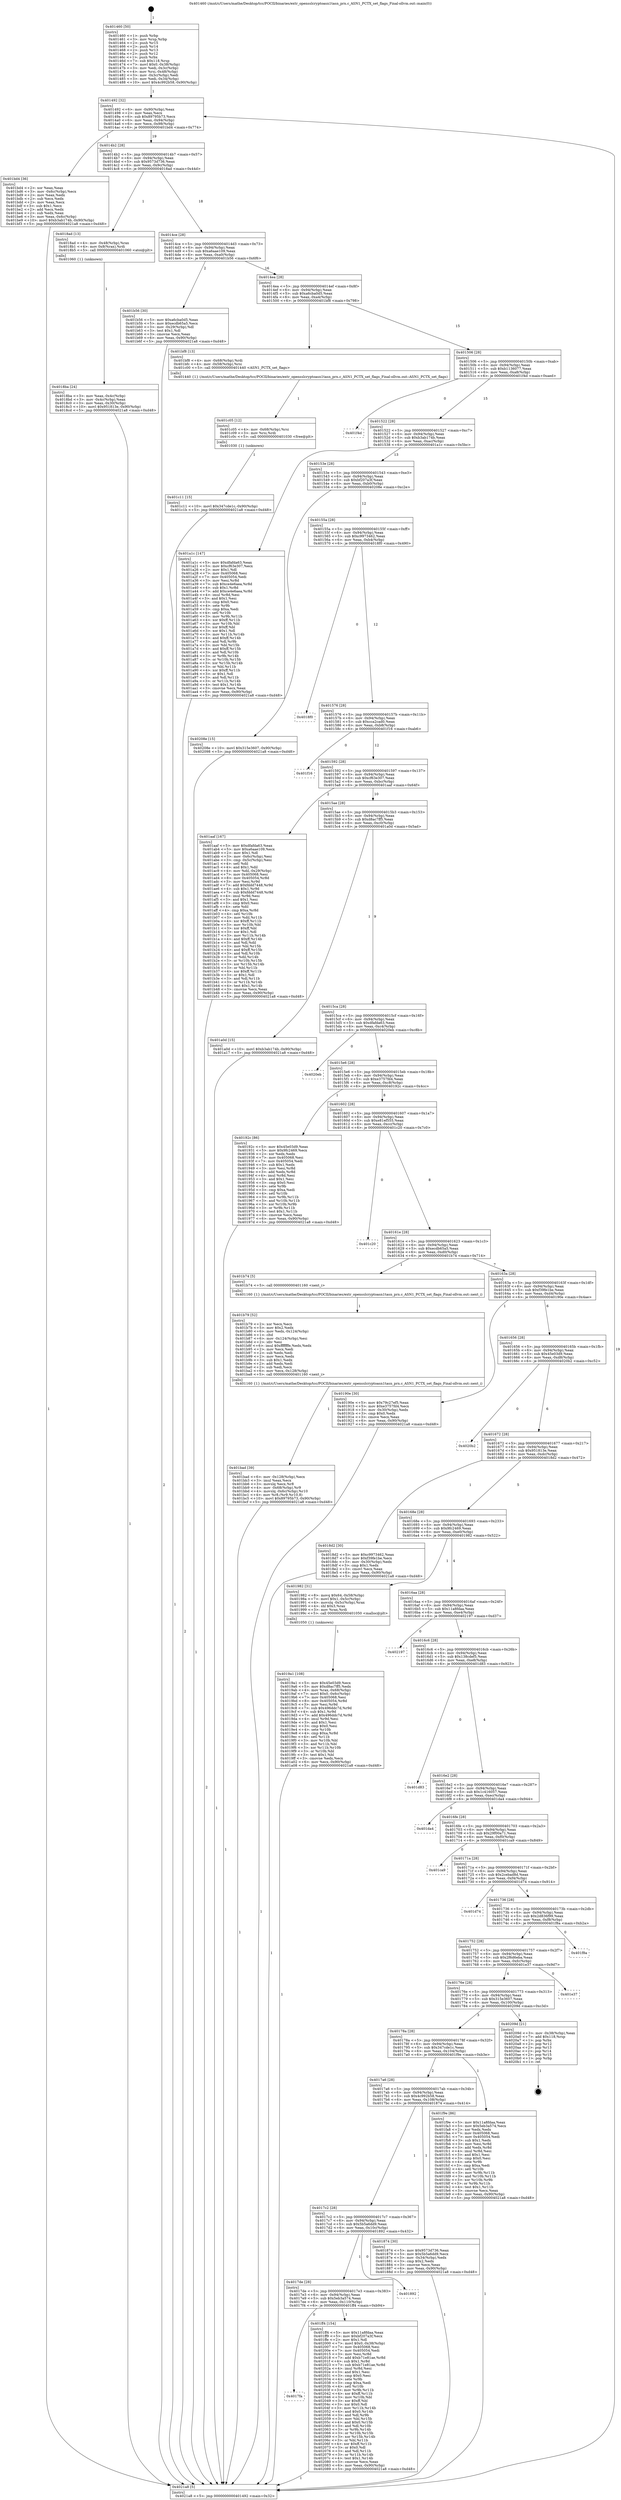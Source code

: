 digraph "0x401460" {
  label = "0x401460 (/mnt/c/Users/mathe/Desktop/tcc/POCII/binaries/extr_opensslcryptoasn1tasn_prn.c_ASN1_PCTX_set_flags_Final-ollvm.out::main(0))"
  labelloc = "t"
  node[shape=record]

  Entry [label="",width=0.3,height=0.3,shape=circle,fillcolor=black,style=filled]
  "0x401492" [label="{
     0x401492 [32]\l
     | [instrs]\l
     &nbsp;&nbsp;0x401492 \<+6\>: mov -0x90(%rbp),%eax\l
     &nbsp;&nbsp;0x401498 \<+2\>: mov %eax,%ecx\l
     &nbsp;&nbsp;0x40149a \<+6\>: sub $0x89795b73,%ecx\l
     &nbsp;&nbsp;0x4014a0 \<+6\>: mov %eax,-0x94(%rbp)\l
     &nbsp;&nbsp;0x4014a6 \<+6\>: mov %ecx,-0x98(%rbp)\l
     &nbsp;&nbsp;0x4014ac \<+6\>: je 0000000000401bd4 \<main+0x774\>\l
  }"]
  "0x401bd4" [label="{
     0x401bd4 [36]\l
     | [instrs]\l
     &nbsp;&nbsp;0x401bd4 \<+2\>: xor %eax,%eax\l
     &nbsp;&nbsp;0x401bd6 \<+3\>: mov -0x6c(%rbp),%ecx\l
     &nbsp;&nbsp;0x401bd9 \<+2\>: mov %eax,%edx\l
     &nbsp;&nbsp;0x401bdb \<+2\>: sub %ecx,%edx\l
     &nbsp;&nbsp;0x401bdd \<+2\>: mov %eax,%ecx\l
     &nbsp;&nbsp;0x401bdf \<+3\>: sub $0x1,%ecx\l
     &nbsp;&nbsp;0x401be2 \<+2\>: add %ecx,%edx\l
     &nbsp;&nbsp;0x401be4 \<+2\>: sub %edx,%eax\l
     &nbsp;&nbsp;0x401be6 \<+3\>: mov %eax,-0x6c(%rbp)\l
     &nbsp;&nbsp;0x401be9 \<+10\>: movl $0xb3ab174b,-0x90(%rbp)\l
     &nbsp;&nbsp;0x401bf3 \<+5\>: jmp 00000000004021a8 \<main+0xd48\>\l
  }"]
  "0x4014b2" [label="{
     0x4014b2 [28]\l
     | [instrs]\l
     &nbsp;&nbsp;0x4014b2 \<+5\>: jmp 00000000004014b7 \<main+0x57\>\l
     &nbsp;&nbsp;0x4014b7 \<+6\>: mov -0x94(%rbp),%eax\l
     &nbsp;&nbsp;0x4014bd \<+5\>: sub $0x9573d736,%eax\l
     &nbsp;&nbsp;0x4014c2 \<+6\>: mov %eax,-0x9c(%rbp)\l
     &nbsp;&nbsp;0x4014c8 \<+6\>: je 00000000004018ad \<main+0x44d\>\l
  }"]
  Exit [label="",width=0.3,height=0.3,shape=circle,fillcolor=black,style=filled,peripheries=2]
  "0x4018ad" [label="{
     0x4018ad [13]\l
     | [instrs]\l
     &nbsp;&nbsp;0x4018ad \<+4\>: mov -0x48(%rbp),%rax\l
     &nbsp;&nbsp;0x4018b1 \<+4\>: mov 0x8(%rax),%rdi\l
     &nbsp;&nbsp;0x4018b5 \<+5\>: call 0000000000401060 \<atoi@plt\>\l
     | [calls]\l
     &nbsp;&nbsp;0x401060 \{1\} (unknown)\l
  }"]
  "0x4014ce" [label="{
     0x4014ce [28]\l
     | [instrs]\l
     &nbsp;&nbsp;0x4014ce \<+5\>: jmp 00000000004014d3 \<main+0x73\>\l
     &nbsp;&nbsp;0x4014d3 \<+6\>: mov -0x94(%rbp),%eax\l
     &nbsp;&nbsp;0x4014d9 \<+5\>: sub $0xa6aae109,%eax\l
     &nbsp;&nbsp;0x4014de \<+6\>: mov %eax,-0xa0(%rbp)\l
     &nbsp;&nbsp;0x4014e4 \<+6\>: je 0000000000401b56 \<main+0x6f6\>\l
  }"]
  "0x4017fa" [label="{
     0x4017fa\l
  }", style=dashed]
  "0x401b56" [label="{
     0x401b56 [30]\l
     | [instrs]\l
     &nbsp;&nbsp;0x401b56 \<+5\>: mov $0xa6cba0d5,%eax\l
     &nbsp;&nbsp;0x401b5b \<+5\>: mov $0xecdb65a5,%ecx\l
     &nbsp;&nbsp;0x401b60 \<+3\>: mov -0x29(%rbp),%dl\l
     &nbsp;&nbsp;0x401b63 \<+3\>: test $0x1,%dl\l
     &nbsp;&nbsp;0x401b66 \<+3\>: cmovne %ecx,%eax\l
     &nbsp;&nbsp;0x401b69 \<+6\>: mov %eax,-0x90(%rbp)\l
     &nbsp;&nbsp;0x401b6f \<+5\>: jmp 00000000004021a8 \<main+0xd48\>\l
  }"]
  "0x4014ea" [label="{
     0x4014ea [28]\l
     | [instrs]\l
     &nbsp;&nbsp;0x4014ea \<+5\>: jmp 00000000004014ef \<main+0x8f\>\l
     &nbsp;&nbsp;0x4014ef \<+6\>: mov -0x94(%rbp),%eax\l
     &nbsp;&nbsp;0x4014f5 \<+5\>: sub $0xa6cba0d5,%eax\l
     &nbsp;&nbsp;0x4014fa \<+6\>: mov %eax,-0xa4(%rbp)\l
     &nbsp;&nbsp;0x401500 \<+6\>: je 0000000000401bf8 \<main+0x798\>\l
  }"]
  "0x401ff4" [label="{
     0x401ff4 [154]\l
     | [instrs]\l
     &nbsp;&nbsp;0x401ff4 \<+5\>: mov $0x11a8fdaa,%eax\l
     &nbsp;&nbsp;0x401ff9 \<+5\>: mov $0xbf207a3f,%ecx\l
     &nbsp;&nbsp;0x401ffe \<+2\>: mov $0x1,%dl\l
     &nbsp;&nbsp;0x402000 \<+7\>: movl $0x0,-0x38(%rbp)\l
     &nbsp;&nbsp;0x402007 \<+7\>: mov 0x405068,%esi\l
     &nbsp;&nbsp;0x40200e \<+7\>: mov 0x405054,%edi\l
     &nbsp;&nbsp;0x402015 \<+3\>: mov %esi,%r8d\l
     &nbsp;&nbsp;0x402018 \<+7\>: add $0xb71e81ae,%r8d\l
     &nbsp;&nbsp;0x40201f \<+4\>: sub $0x1,%r8d\l
     &nbsp;&nbsp;0x402023 \<+7\>: sub $0xb71e81ae,%r8d\l
     &nbsp;&nbsp;0x40202a \<+4\>: imul %r8d,%esi\l
     &nbsp;&nbsp;0x40202e \<+3\>: and $0x1,%esi\l
     &nbsp;&nbsp;0x402031 \<+3\>: cmp $0x0,%esi\l
     &nbsp;&nbsp;0x402034 \<+4\>: sete %r9b\l
     &nbsp;&nbsp;0x402038 \<+3\>: cmp $0xa,%edi\l
     &nbsp;&nbsp;0x40203b \<+4\>: setl %r10b\l
     &nbsp;&nbsp;0x40203f \<+3\>: mov %r9b,%r11b\l
     &nbsp;&nbsp;0x402042 \<+4\>: xor $0xff,%r11b\l
     &nbsp;&nbsp;0x402046 \<+3\>: mov %r10b,%bl\l
     &nbsp;&nbsp;0x402049 \<+3\>: xor $0xff,%bl\l
     &nbsp;&nbsp;0x40204c \<+3\>: xor $0x0,%dl\l
     &nbsp;&nbsp;0x40204f \<+3\>: mov %r11b,%r14b\l
     &nbsp;&nbsp;0x402052 \<+4\>: and $0x0,%r14b\l
     &nbsp;&nbsp;0x402056 \<+3\>: and %dl,%r9b\l
     &nbsp;&nbsp;0x402059 \<+3\>: mov %bl,%r15b\l
     &nbsp;&nbsp;0x40205c \<+4\>: and $0x0,%r15b\l
     &nbsp;&nbsp;0x402060 \<+3\>: and %dl,%r10b\l
     &nbsp;&nbsp;0x402063 \<+3\>: or %r9b,%r14b\l
     &nbsp;&nbsp;0x402066 \<+3\>: or %r10b,%r15b\l
     &nbsp;&nbsp;0x402069 \<+3\>: xor %r15b,%r14b\l
     &nbsp;&nbsp;0x40206c \<+3\>: or %bl,%r11b\l
     &nbsp;&nbsp;0x40206f \<+4\>: xor $0xff,%r11b\l
     &nbsp;&nbsp;0x402073 \<+3\>: or $0x0,%dl\l
     &nbsp;&nbsp;0x402076 \<+3\>: and %dl,%r11b\l
     &nbsp;&nbsp;0x402079 \<+3\>: or %r11b,%r14b\l
     &nbsp;&nbsp;0x40207c \<+4\>: test $0x1,%r14b\l
     &nbsp;&nbsp;0x402080 \<+3\>: cmovne %ecx,%eax\l
     &nbsp;&nbsp;0x402083 \<+6\>: mov %eax,-0x90(%rbp)\l
     &nbsp;&nbsp;0x402089 \<+5\>: jmp 00000000004021a8 \<main+0xd48\>\l
  }"]
  "0x401bf8" [label="{
     0x401bf8 [13]\l
     | [instrs]\l
     &nbsp;&nbsp;0x401bf8 \<+4\>: mov -0x68(%rbp),%rdi\l
     &nbsp;&nbsp;0x401bfc \<+4\>: mov -0x58(%rbp),%rsi\l
     &nbsp;&nbsp;0x401c00 \<+5\>: call 0000000000401440 \<ASN1_PCTX_set_flags\>\l
     | [calls]\l
     &nbsp;&nbsp;0x401440 \{1\} (/mnt/c/Users/mathe/Desktop/tcc/POCII/binaries/extr_opensslcryptoasn1tasn_prn.c_ASN1_PCTX_set_flags_Final-ollvm.out::ASN1_PCTX_set_flags)\l
  }"]
  "0x401506" [label="{
     0x401506 [28]\l
     | [instrs]\l
     &nbsp;&nbsp;0x401506 \<+5\>: jmp 000000000040150b \<main+0xab\>\l
     &nbsp;&nbsp;0x40150b \<+6\>: mov -0x94(%rbp),%eax\l
     &nbsp;&nbsp;0x401511 \<+5\>: sub $0xb1136077,%eax\l
     &nbsp;&nbsp;0x401516 \<+6\>: mov %eax,-0xa8(%rbp)\l
     &nbsp;&nbsp;0x40151c \<+6\>: je 0000000000401f4d \<main+0xaed\>\l
  }"]
  "0x4017de" [label="{
     0x4017de [28]\l
     | [instrs]\l
     &nbsp;&nbsp;0x4017de \<+5\>: jmp 00000000004017e3 \<main+0x383\>\l
     &nbsp;&nbsp;0x4017e3 \<+6\>: mov -0x94(%rbp),%eax\l
     &nbsp;&nbsp;0x4017e9 \<+5\>: sub $0x5eb3a574,%eax\l
     &nbsp;&nbsp;0x4017ee \<+6\>: mov %eax,-0x110(%rbp)\l
     &nbsp;&nbsp;0x4017f4 \<+6\>: je 0000000000401ff4 \<main+0xb94\>\l
  }"]
  "0x401f4d" [label="{
     0x401f4d\l
  }", style=dashed]
  "0x401522" [label="{
     0x401522 [28]\l
     | [instrs]\l
     &nbsp;&nbsp;0x401522 \<+5\>: jmp 0000000000401527 \<main+0xc7\>\l
     &nbsp;&nbsp;0x401527 \<+6\>: mov -0x94(%rbp),%eax\l
     &nbsp;&nbsp;0x40152d \<+5\>: sub $0xb3ab174b,%eax\l
     &nbsp;&nbsp;0x401532 \<+6\>: mov %eax,-0xac(%rbp)\l
     &nbsp;&nbsp;0x401538 \<+6\>: je 0000000000401a1c \<main+0x5bc\>\l
  }"]
  "0x401892" [label="{
     0x401892\l
  }", style=dashed]
  "0x401a1c" [label="{
     0x401a1c [147]\l
     | [instrs]\l
     &nbsp;&nbsp;0x401a1c \<+5\>: mov $0xdfafda63,%eax\l
     &nbsp;&nbsp;0x401a21 \<+5\>: mov $0xcf63e307,%ecx\l
     &nbsp;&nbsp;0x401a26 \<+2\>: mov $0x1,%dl\l
     &nbsp;&nbsp;0x401a28 \<+7\>: mov 0x405068,%esi\l
     &nbsp;&nbsp;0x401a2f \<+7\>: mov 0x405054,%edi\l
     &nbsp;&nbsp;0x401a36 \<+3\>: mov %esi,%r8d\l
     &nbsp;&nbsp;0x401a39 \<+7\>: sub $0xce4e6aea,%r8d\l
     &nbsp;&nbsp;0x401a40 \<+4\>: sub $0x1,%r8d\l
     &nbsp;&nbsp;0x401a44 \<+7\>: add $0xce4e6aea,%r8d\l
     &nbsp;&nbsp;0x401a4b \<+4\>: imul %r8d,%esi\l
     &nbsp;&nbsp;0x401a4f \<+3\>: and $0x1,%esi\l
     &nbsp;&nbsp;0x401a52 \<+3\>: cmp $0x0,%esi\l
     &nbsp;&nbsp;0x401a55 \<+4\>: sete %r9b\l
     &nbsp;&nbsp;0x401a59 \<+3\>: cmp $0xa,%edi\l
     &nbsp;&nbsp;0x401a5c \<+4\>: setl %r10b\l
     &nbsp;&nbsp;0x401a60 \<+3\>: mov %r9b,%r11b\l
     &nbsp;&nbsp;0x401a63 \<+4\>: xor $0xff,%r11b\l
     &nbsp;&nbsp;0x401a67 \<+3\>: mov %r10b,%bl\l
     &nbsp;&nbsp;0x401a6a \<+3\>: xor $0xff,%bl\l
     &nbsp;&nbsp;0x401a6d \<+3\>: xor $0x1,%dl\l
     &nbsp;&nbsp;0x401a70 \<+3\>: mov %r11b,%r14b\l
     &nbsp;&nbsp;0x401a73 \<+4\>: and $0xff,%r14b\l
     &nbsp;&nbsp;0x401a77 \<+3\>: and %dl,%r9b\l
     &nbsp;&nbsp;0x401a7a \<+3\>: mov %bl,%r15b\l
     &nbsp;&nbsp;0x401a7d \<+4\>: and $0xff,%r15b\l
     &nbsp;&nbsp;0x401a81 \<+3\>: and %dl,%r10b\l
     &nbsp;&nbsp;0x401a84 \<+3\>: or %r9b,%r14b\l
     &nbsp;&nbsp;0x401a87 \<+3\>: or %r10b,%r15b\l
     &nbsp;&nbsp;0x401a8a \<+3\>: xor %r15b,%r14b\l
     &nbsp;&nbsp;0x401a8d \<+3\>: or %bl,%r11b\l
     &nbsp;&nbsp;0x401a90 \<+4\>: xor $0xff,%r11b\l
     &nbsp;&nbsp;0x401a94 \<+3\>: or $0x1,%dl\l
     &nbsp;&nbsp;0x401a97 \<+3\>: and %dl,%r11b\l
     &nbsp;&nbsp;0x401a9a \<+3\>: or %r11b,%r14b\l
     &nbsp;&nbsp;0x401a9d \<+4\>: test $0x1,%r14b\l
     &nbsp;&nbsp;0x401aa1 \<+3\>: cmovne %ecx,%eax\l
     &nbsp;&nbsp;0x401aa4 \<+6\>: mov %eax,-0x90(%rbp)\l
     &nbsp;&nbsp;0x401aaa \<+5\>: jmp 00000000004021a8 \<main+0xd48\>\l
  }"]
  "0x40153e" [label="{
     0x40153e [28]\l
     | [instrs]\l
     &nbsp;&nbsp;0x40153e \<+5\>: jmp 0000000000401543 \<main+0xe3\>\l
     &nbsp;&nbsp;0x401543 \<+6\>: mov -0x94(%rbp),%eax\l
     &nbsp;&nbsp;0x401549 \<+5\>: sub $0xbf207a3f,%eax\l
     &nbsp;&nbsp;0x40154e \<+6\>: mov %eax,-0xb0(%rbp)\l
     &nbsp;&nbsp;0x401554 \<+6\>: je 000000000040208e \<main+0xc2e\>\l
  }"]
  "0x401c11" [label="{
     0x401c11 [15]\l
     | [instrs]\l
     &nbsp;&nbsp;0x401c11 \<+10\>: movl $0x347cde1c,-0x90(%rbp)\l
     &nbsp;&nbsp;0x401c1b \<+5\>: jmp 00000000004021a8 \<main+0xd48\>\l
  }"]
  "0x40208e" [label="{
     0x40208e [15]\l
     | [instrs]\l
     &nbsp;&nbsp;0x40208e \<+10\>: movl $0x315e3607,-0x90(%rbp)\l
     &nbsp;&nbsp;0x402098 \<+5\>: jmp 00000000004021a8 \<main+0xd48\>\l
  }"]
  "0x40155a" [label="{
     0x40155a [28]\l
     | [instrs]\l
     &nbsp;&nbsp;0x40155a \<+5\>: jmp 000000000040155f \<main+0xff\>\l
     &nbsp;&nbsp;0x40155f \<+6\>: mov -0x94(%rbp),%eax\l
     &nbsp;&nbsp;0x401565 \<+5\>: sub $0xc9973462,%eax\l
     &nbsp;&nbsp;0x40156a \<+6\>: mov %eax,-0xb4(%rbp)\l
     &nbsp;&nbsp;0x401570 \<+6\>: je 00000000004018f0 \<main+0x490\>\l
  }"]
  "0x401c05" [label="{
     0x401c05 [12]\l
     | [instrs]\l
     &nbsp;&nbsp;0x401c05 \<+4\>: mov -0x68(%rbp),%rsi\l
     &nbsp;&nbsp;0x401c09 \<+3\>: mov %rsi,%rdi\l
     &nbsp;&nbsp;0x401c0c \<+5\>: call 0000000000401030 \<free@plt\>\l
     | [calls]\l
     &nbsp;&nbsp;0x401030 \{1\} (unknown)\l
  }"]
  "0x4018f0" [label="{
     0x4018f0\l
  }", style=dashed]
  "0x401576" [label="{
     0x401576 [28]\l
     | [instrs]\l
     &nbsp;&nbsp;0x401576 \<+5\>: jmp 000000000040157b \<main+0x11b\>\l
     &nbsp;&nbsp;0x40157b \<+6\>: mov -0x94(%rbp),%eax\l
     &nbsp;&nbsp;0x401581 \<+5\>: sub $0xcca2cad0,%eax\l
     &nbsp;&nbsp;0x401586 \<+6\>: mov %eax,-0xb8(%rbp)\l
     &nbsp;&nbsp;0x40158c \<+6\>: je 0000000000401f16 \<main+0xab6\>\l
  }"]
  "0x401bad" [label="{
     0x401bad [39]\l
     | [instrs]\l
     &nbsp;&nbsp;0x401bad \<+6\>: mov -0x128(%rbp),%ecx\l
     &nbsp;&nbsp;0x401bb3 \<+3\>: imul %eax,%ecx\l
     &nbsp;&nbsp;0x401bb6 \<+3\>: movslq %ecx,%r8\l
     &nbsp;&nbsp;0x401bb9 \<+4\>: mov -0x68(%rbp),%r9\l
     &nbsp;&nbsp;0x401bbd \<+4\>: movslq -0x6c(%rbp),%r10\l
     &nbsp;&nbsp;0x401bc1 \<+4\>: mov %r8,(%r9,%r10,8)\l
     &nbsp;&nbsp;0x401bc5 \<+10\>: movl $0x89795b73,-0x90(%rbp)\l
     &nbsp;&nbsp;0x401bcf \<+5\>: jmp 00000000004021a8 \<main+0xd48\>\l
  }"]
  "0x401f16" [label="{
     0x401f16\l
  }", style=dashed]
  "0x401592" [label="{
     0x401592 [28]\l
     | [instrs]\l
     &nbsp;&nbsp;0x401592 \<+5\>: jmp 0000000000401597 \<main+0x137\>\l
     &nbsp;&nbsp;0x401597 \<+6\>: mov -0x94(%rbp),%eax\l
     &nbsp;&nbsp;0x40159d \<+5\>: sub $0xcf63e307,%eax\l
     &nbsp;&nbsp;0x4015a2 \<+6\>: mov %eax,-0xbc(%rbp)\l
     &nbsp;&nbsp;0x4015a8 \<+6\>: je 0000000000401aaf \<main+0x64f\>\l
  }"]
  "0x401b79" [label="{
     0x401b79 [52]\l
     | [instrs]\l
     &nbsp;&nbsp;0x401b79 \<+2\>: xor %ecx,%ecx\l
     &nbsp;&nbsp;0x401b7b \<+5\>: mov $0x2,%edx\l
     &nbsp;&nbsp;0x401b80 \<+6\>: mov %edx,-0x124(%rbp)\l
     &nbsp;&nbsp;0x401b86 \<+1\>: cltd\l
     &nbsp;&nbsp;0x401b87 \<+6\>: mov -0x124(%rbp),%esi\l
     &nbsp;&nbsp;0x401b8d \<+2\>: idiv %esi\l
     &nbsp;&nbsp;0x401b8f \<+6\>: imul $0xfffffffe,%edx,%edx\l
     &nbsp;&nbsp;0x401b95 \<+2\>: mov %ecx,%edi\l
     &nbsp;&nbsp;0x401b97 \<+2\>: sub %edx,%edi\l
     &nbsp;&nbsp;0x401b99 \<+2\>: mov %ecx,%edx\l
     &nbsp;&nbsp;0x401b9b \<+3\>: sub $0x1,%edx\l
     &nbsp;&nbsp;0x401b9e \<+2\>: add %edx,%edi\l
     &nbsp;&nbsp;0x401ba0 \<+2\>: sub %edi,%ecx\l
     &nbsp;&nbsp;0x401ba2 \<+6\>: mov %ecx,-0x128(%rbp)\l
     &nbsp;&nbsp;0x401ba8 \<+5\>: call 0000000000401160 \<next_i\>\l
     | [calls]\l
     &nbsp;&nbsp;0x401160 \{1\} (/mnt/c/Users/mathe/Desktop/tcc/POCII/binaries/extr_opensslcryptoasn1tasn_prn.c_ASN1_PCTX_set_flags_Final-ollvm.out::next_i)\l
  }"]
  "0x401aaf" [label="{
     0x401aaf [167]\l
     | [instrs]\l
     &nbsp;&nbsp;0x401aaf \<+5\>: mov $0xdfafda63,%eax\l
     &nbsp;&nbsp;0x401ab4 \<+5\>: mov $0xa6aae109,%ecx\l
     &nbsp;&nbsp;0x401ab9 \<+2\>: mov $0x1,%dl\l
     &nbsp;&nbsp;0x401abb \<+3\>: mov -0x6c(%rbp),%esi\l
     &nbsp;&nbsp;0x401abe \<+3\>: cmp -0x5c(%rbp),%esi\l
     &nbsp;&nbsp;0x401ac1 \<+4\>: setl %dil\l
     &nbsp;&nbsp;0x401ac5 \<+4\>: and $0x1,%dil\l
     &nbsp;&nbsp;0x401ac9 \<+4\>: mov %dil,-0x29(%rbp)\l
     &nbsp;&nbsp;0x401acd \<+7\>: mov 0x405068,%esi\l
     &nbsp;&nbsp;0x401ad4 \<+8\>: mov 0x405054,%r8d\l
     &nbsp;&nbsp;0x401adc \<+3\>: mov %esi,%r9d\l
     &nbsp;&nbsp;0x401adf \<+7\>: add $0xfddd7448,%r9d\l
     &nbsp;&nbsp;0x401ae6 \<+4\>: sub $0x1,%r9d\l
     &nbsp;&nbsp;0x401aea \<+7\>: sub $0xfddd7448,%r9d\l
     &nbsp;&nbsp;0x401af1 \<+4\>: imul %r9d,%esi\l
     &nbsp;&nbsp;0x401af5 \<+3\>: and $0x1,%esi\l
     &nbsp;&nbsp;0x401af8 \<+3\>: cmp $0x0,%esi\l
     &nbsp;&nbsp;0x401afb \<+4\>: sete %dil\l
     &nbsp;&nbsp;0x401aff \<+4\>: cmp $0xa,%r8d\l
     &nbsp;&nbsp;0x401b03 \<+4\>: setl %r10b\l
     &nbsp;&nbsp;0x401b07 \<+3\>: mov %dil,%r11b\l
     &nbsp;&nbsp;0x401b0a \<+4\>: xor $0xff,%r11b\l
     &nbsp;&nbsp;0x401b0e \<+3\>: mov %r10b,%bl\l
     &nbsp;&nbsp;0x401b11 \<+3\>: xor $0xff,%bl\l
     &nbsp;&nbsp;0x401b14 \<+3\>: xor $0x1,%dl\l
     &nbsp;&nbsp;0x401b17 \<+3\>: mov %r11b,%r14b\l
     &nbsp;&nbsp;0x401b1a \<+4\>: and $0xff,%r14b\l
     &nbsp;&nbsp;0x401b1e \<+3\>: and %dl,%dil\l
     &nbsp;&nbsp;0x401b21 \<+3\>: mov %bl,%r15b\l
     &nbsp;&nbsp;0x401b24 \<+4\>: and $0xff,%r15b\l
     &nbsp;&nbsp;0x401b28 \<+3\>: and %dl,%r10b\l
     &nbsp;&nbsp;0x401b2b \<+3\>: or %dil,%r14b\l
     &nbsp;&nbsp;0x401b2e \<+3\>: or %r10b,%r15b\l
     &nbsp;&nbsp;0x401b31 \<+3\>: xor %r15b,%r14b\l
     &nbsp;&nbsp;0x401b34 \<+3\>: or %bl,%r11b\l
     &nbsp;&nbsp;0x401b37 \<+4\>: xor $0xff,%r11b\l
     &nbsp;&nbsp;0x401b3b \<+3\>: or $0x1,%dl\l
     &nbsp;&nbsp;0x401b3e \<+3\>: and %dl,%r11b\l
     &nbsp;&nbsp;0x401b41 \<+3\>: or %r11b,%r14b\l
     &nbsp;&nbsp;0x401b44 \<+4\>: test $0x1,%r14b\l
     &nbsp;&nbsp;0x401b48 \<+3\>: cmovne %ecx,%eax\l
     &nbsp;&nbsp;0x401b4b \<+6\>: mov %eax,-0x90(%rbp)\l
     &nbsp;&nbsp;0x401b51 \<+5\>: jmp 00000000004021a8 \<main+0xd48\>\l
  }"]
  "0x4015ae" [label="{
     0x4015ae [28]\l
     | [instrs]\l
     &nbsp;&nbsp;0x4015ae \<+5\>: jmp 00000000004015b3 \<main+0x153\>\l
     &nbsp;&nbsp;0x4015b3 \<+6\>: mov -0x94(%rbp),%eax\l
     &nbsp;&nbsp;0x4015b9 \<+5\>: sub $0xd8ac7ff5,%eax\l
     &nbsp;&nbsp;0x4015be \<+6\>: mov %eax,-0xc0(%rbp)\l
     &nbsp;&nbsp;0x4015c4 \<+6\>: je 0000000000401a0d \<main+0x5ad\>\l
  }"]
  "0x4019a1" [label="{
     0x4019a1 [108]\l
     | [instrs]\l
     &nbsp;&nbsp;0x4019a1 \<+5\>: mov $0x45e03d9,%ecx\l
     &nbsp;&nbsp;0x4019a6 \<+5\>: mov $0xd8ac7ff5,%edx\l
     &nbsp;&nbsp;0x4019ab \<+4\>: mov %rax,-0x68(%rbp)\l
     &nbsp;&nbsp;0x4019af \<+7\>: movl $0x0,-0x6c(%rbp)\l
     &nbsp;&nbsp;0x4019b6 \<+7\>: mov 0x405068,%esi\l
     &nbsp;&nbsp;0x4019bd \<+8\>: mov 0x405054,%r8d\l
     &nbsp;&nbsp;0x4019c5 \<+3\>: mov %esi,%r9d\l
     &nbsp;&nbsp;0x4019c8 \<+7\>: sub $0x496ddc7d,%r9d\l
     &nbsp;&nbsp;0x4019cf \<+4\>: sub $0x1,%r9d\l
     &nbsp;&nbsp;0x4019d3 \<+7\>: add $0x496ddc7d,%r9d\l
     &nbsp;&nbsp;0x4019da \<+4\>: imul %r9d,%esi\l
     &nbsp;&nbsp;0x4019de \<+3\>: and $0x1,%esi\l
     &nbsp;&nbsp;0x4019e1 \<+3\>: cmp $0x0,%esi\l
     &nbsp;&nbsp;0x4019e4 \<+4\>: sete %r10b\l
     &nbsp;&nbsp;0x4019e8 \<+4\>: cmp $0xa,%r8d\l
     &nbsp;&nbsp;0x4019ec \<+4\>: setl %r11b\l
     &nbsp;&nbsp;0x4019f0 \<+3\>: mov %r10b,%bl\l
     &nbsp;&nbsp;0x4019f3 \<+3\>: and %r11b,%bl\l
     &nbsp;&nbsp;0x4019f6 \<+3\>: xor %r11b,%r10b\l
     &nbsp;&nbsp;0x4019f9 \<+3\>: or %r10b,%bl\l
     &nbsp;&nbsp;0x4019fc \<+3\>: test $0x1,%bl\l
     &nbsp;&nbsp;0x4019ff \<+3\>: cmovne %edx,%ecx\l
     &nbsp;&nbsp;0x401a02 \<+6\>: mov %ecx,-0x90(%rbp)\l
     &nbsp;&nbsp;0x401a08 \<+5\>: jmp 00000000004021a8 \<main+0xd48\>\l
  }"]
  "0x401a0d" [label="{
     0x401a0d [15]\l
     | [instrs]\l
     &nbsp;&nbsp;0x401a0d \<+10\>: movl $0xb3ab174b,-0x90(%rbp)\l
     &nbsp;&nbsp;0x401a17 \<+5\>: jmp 00000000004021a8 \<main+0xd48\>\l
  }"]
  "0x4015ca" [label="{
     0x4015ca [28]\l
     | [instrs]\l
     &nbsp;&nbsp;0x4015ca \<+5\>: jmp 00000000004015cf \<main+0x16f\>\l
     &nbsp;&nbsp;0x4015cf \<+6\>: mov -0x94(%rbp),%eax\l
     &nbsp;&nbsp;0x4015d5 \<+5\>: sub $0xdfafda63,%eax\l
     &nbsp;&nbsp;0x4015da \<+6\>: mov %eax,-0xc4(%rbp)\l
     &nbsp;&nbsp;0x4015e0 \<+6\>: je 00000000004020eb \<main+0xc8b\>\l
  }"]
  "0x4018ba" [label="{
     0x4018ba [24]\l
     | [instrs]\l
     &nbsp;&nbsp;0x4018ba \<+3\>: mov %eax,-0x4c(%rbp)\l
     &nbsp;&nbsp;0x4018bd \<+3\>: mov -0x4c(%rbp),%eax\l
     &nbsp;&nbsp;0x4018c0 \<+3\>: mov %eax,-0x30(%rbp)\l
     &nbsp;&nbsp;0x4018c3 \<+10\>: movl $0x951813e,-0x90(%rbp)\l
     &nbsp;&nbsp;0x4018cd \<+5\>: jmp 00000000004021a8 \<main+0xd48\>\l
  }"]
  "0x4020eb" [label="{
     0x4020eb\l
  }", style=dashed]
  "0x4015e6" [label="{
     0x4015e6 [28]\l
     | [instrs]\l
     &nbsp;&nbsp;0x4015e6 \<+5\>: jmp 00000000004015eb \<main+0x18b\>\l
     &nbsp;&nbsp;0x4015eb \<+6\>: mov -0x94(%rbp),%eax\l
     &nbsp;&nbsp;0x4015f1 \<+5\>: sub $0xe3757fd4,%eax\l
     &nbsp;&nbsp;0x4015f6 \<+6\>: mov %eax,-0xc8(%rbp)\l
     &nbsp;&nbsp;0x4015fc \<+6\>: je 000000000040192c \<main+0x4cc\>\l
  }"]
  "0x401460" [label="{
     0x401460 [50]\l
     | [instrs]\l
     &nbsp;&nbsp;0x401460 \<+1\>: push %rbp\l
     &nbsp;&nbsp;0x401461 \<+3\>: mov %rsp,%rbp\l
     &nbsp;&nbsp;0x401464 \<+2\>: push %r15\l
     &nbsp;&nbsp;0x401466 \<+2\>: push %r14\l
     &nbsp;&nbsp;0x401468 \<+2\>: push %r13\l
     &nbsp;&nbsp;0x40146a \<+2\>: push %r12\l
     &nbsp;&nbsp;0x40146c \<+1\>: push %rbx\l
     &nbsp;&nbsp;0x40146d \<+7\>: sub $0x118,%rsp\l
     &nbsp;&nbsp;0x401474 \<+7\>: movl $0x0,-0x38(%rbp)\l
     &nbsp;&nbsp;0x40147b \<+3\>: mov %edi,-0x3c(%rbp)\l
     &nbsp;&nbsp;0x40147e \<+4\>: mov %rsi,-0x48(%rbp)\l
     &nbsp;&nbsp;0x401482 \<+3\>: mov -0x3c(%rbp),%edi\l
     &nbsp;&nbsp;0x401485 \<+3\>: mov %edi,-0x34(%rbp)\l
     &nbsp;&nbsp;0x401488 \<+10\>: movl $0x4c992b58,-0x90(%rbp)\l
  }"]
  "0x40192c" [label="{
     0x40192c [86]\l
     | [instrs]\l
     &nbsp;&nbsp;0x40192c \<+5\>: mov $0x45e03d9,%eax\l
     &nbsp;&nbsp;0x401931 \<+5\>: mov $0x9fc2469,%ecx\l
     &nbsp;&nbsp;0x401936 \<+2\>: xor %edx,%edx\l
     &nbsp;&nbsp;0x401938 \<+7\>: mov 0x405068,%esi\l
     &nbsp;&nbsp;0x40193f \<+7\>: mov 0x405054,%edi\l
     &nbsp;&nbsp;0x401946 \<+3\>: sub $0x1,%edx\l
     &nbsp;&nbsp;0x401949 \<+3\>: mov %esi,%r8d\l
     &nbsp;&nbsp;0x40194c \<+3\>: add %edx,%r8d\l
     &nbsp;&nbsp;0x40194f \<+4\>: imul %r8d,%esi\l
     &nbsp;&nbsp;0x401953 \<+3\>: and $0x1,%esi\l
     &nbsp;&nbsp;0x401956 \<+3\>: cmp $0x0,%esi\l
     &nbsp;&nbsp;0x401959 \<+4\>: sete %r9b\l
     &nbsp;&nbsp;0x40195d \<+3\>: cmp $0xa,%edi\l
     &nbsp;&nbsp;0x401960 \<+4\>: setl %r10b\l
     &nbsp;&nbsp;0x401964 \<+3\>: mov %r9b,%r11b\l
     &nbsp;&nbsp;0x401967 \<+3\>: and %r10b,%r11b\l
     &nbsp;&nbsp;0x40196a \<+3\>: xor %r10b,%r9b\l
     &nbsp;&nbsp;0x40196d \<+3\>: or %r9b,%r11b\l
     &nbsp;&nbsp;0x401970 \<+4\>: test $0x1,%r11b\l
     &nbsp;&nbsp;0x401974 \<+3\>: cmovne %ecx,%eax\l
     &nbsp;&nbsp;0x401977 \<+6\>: mov %eax,-0x90(%rbp)\l
     &nbsp;&nbsp;0x40197d \<+5\>: jmp 00000000004021a8 \<main+0xd48\>\l
  }"]
  "0x401602" [label="{
     0x401602 [28]\l
     | [instrs]\l
     &nbsp;&nbsp;0x401602 \<+5\>: jmp 0000000000401607 \<main+0x1a7\>\l
     &nbsp;&nbsp;0x401607 \<+6\>: mov -0x94(%rbp),%eax\l
     &nbsp;&nbsp;0x40160d \<+5\>: sub $0xe81ef555,%eax\l
     &nbsp;&nbsp;0x401612 \<+6\>: mov %eax,-0xcc(%rbp)\l
     &nbsp;&nbsp;0x401618 \<+6\>: je 0000000000401c20 \<main+0x7c0\>\l
  }"]
  "0x4021a8" [label="{
     0x4021a8 [5]\l
     | [instrs]\l
     &nbsp;&nbsp;0x4021a8 \<+5\>: jmp 0000000000401492 \<main+0x32\>\l
  }"]
  "0x401c20" [label="{
     0x401c20\l
  }", style=dashed]
  "0x40161e" [label="{
     0x40161e [28]\l
     | [instrs]\l
     &nbsp;&nbsp;0x40161e \<+5\>: jmp 0000000000401623 \<main+0x1c3\>\l
     &nbsp;&nbsp;0x401623 \<+6\>: mov -0x94(%rbp),%eax\l
     &nbsp;&nbsp;0x401629 \<+5\>: sub $0xecdb65a5,%eax\l
     &nbsp;&nbsp;0x40162e \<+6\>: mov %eax,-0xd0(%rbp)\l
     &nbsp;&nbsp;0x401634 \<+6\>: je 0000000000401b74 \<main+0x714\>\l
  }"]
  "0x4017c2" [label="{
     0x4017c2 [28]\l
     | [instrs]\l
     &nbsp;&nbsp;0x4017c2 \<+5\>: jmp 00000000004017c7 \<main+0x367\>\l
     &nbsp;&nbsp;0x4017c7 \<+6\>: mov -0x94(%rbp),%eax\l
     &nbsp;&nbsp;0x4017cd \<+5\>: sub $0x5b5a6dd9,%eax\l
     &nbsp;&nbsp;0x4017d2 \<+6\>: mov %eax,-0x10c(%rbp)\l
     &nbsp;&nbsp;0x4017d8 \<+6\>: je 0000000000401892 \<main+0x432\>\l
  }"]
  "0x401b74" [label="{
     0x401b74 [5]\l
     | [instrs]\l
     &nbsp;&nbsp;0x401b74 \<+5\>: call 0000000000401160 \<next_i\>\l
     | [calls]\l
     &nbsp;&nbsp;0x401160 \{1\} (/mnt/c/Users/mathe/Desktop/tcc/POCII/binaries/extr_opensslcryptoasn1tasn_prn.c_ASN1_PCTX_set_flags_Final-ollvm.out::next_i)\l
  }"]
  "0x40163a" [label="{
     0x40163a [28]\l
     | [instrs]\l
     &nbsp;&nbsp;0x40163a \<+5\>: jmp 000000000040163f \<main+0x1df\>\l
     &nbsp;&nbsp;0x40163f \<+6\>: mov -0x94(%rbp),%eax\l
     &nbsp;&nbsp;0x401645 \<+5\>: sub $0xf39fe1be,%eax\l
     &nbsp;&nbsp;0x40164a \<+6\>: mov %eax,-0xd4(%rbp)\l
     &nbsp;&nbsp;0x401650 \<+6\>: je 000000000040190e \<main+0x4ae\>\l
  }"]
  "0x401874" [label="{
     0x401874 [30]\l
     | [instrs]\l
     &nbsp;&nbsp;0x401874 \<+5\>: mov $0x9573d736,%eax\l
     &nbsp;&nbsp;0x401879 \<+5\>: mov $0x5b5a6dd9,%ecx\l
     &nbsp;&nbsp;0x40187e \<+3\>: mov -0x34(%rbp),%edx\l
     &nbsp;&nbsp;0x401881 \<+3\>: cmp $0x2,%edx\l
     &nbsp;&nbsp;0x401884 \<+3\>: cmovne %ecx,%eax\l
     &nbsp;&nbsp;0x401887 \<+6\>: mov %eax,-0x90(%rbp)\l
     &nbsp;&nbsp;0x40188d \<+5\>: jmp 00000000004021a8 \<main+0xd48\>\l
  }"]
  "0x40190e" [label="{
     0x40190e [30]\l
     | [instrs]\l
     &nbsp;&nbsp;0x40190e \<+5\>: mov $0x79c27ef5,%eax\l
     &nbsp;&nbsp;0x401913 \<+5\>: mov $0xe3757fd4,%ecx\l
     &nbsp;&nbsp;0x401918 \<+3\>: mov -0x30(%rbp),%edx\l
     &nbsp;&nbsp;0x40191b \<+3\>: cmp $0x0,%edx\l
     &nbsp;&nbsp;0x40191e \<+3\>: cmove %ecx,%eax\l
     &nbsp;&nbsp;0x401921 \<+6\>: mov %eax,-0x90(%rbp)\l
     &nbsp;&nbsp;0x401927 \<+5\>: jmp 00000000004021a8 \<main+0xd48\>\l
  }"]
  "0x401656" [label="{
     0x401656 [28]\l
     | [instrs]\l
     &nbsp;&nbsp;0x401656 \<+5\>: jmp 000000000040165b \<main+0x1fb\>\l
     &nbsp;&nbsp;0x40165b \<+6\>: mov -0x94(%rbp),%eax\l
     &nbsp;&nbsp;0x401661 \<+5\>: sub $0x45e03d9,%eax\l
     &nbsp;&nbsp;0x401666 \<+6\>: mov %eax,-0xd8(%rbp)\l
     &nbsp;&nbsp;0x40166c \<+6\>: je 00000000004020b2 \<main+0xc52\>\l
  }"]
  "0x4017a6" [label="{
     0x4017a6 [28]\l
     | [instrs]\l
     &nbsp;&nbsp;0x4017a6 \<+5\>: jmp 00000000004017ab \<main+0x34b\>\l
     &nbsp;&nbsp;0x4017ab \<+6\>: mov -0x94(%rbp),%eax\l
     &nbsp;&nbsp;0x4017b1 \<+5\>: sub $0x4c992b58,%eax\l
     &nbsp;&nbsp;0x4017b6 \<+6\>: mov %eax,-0x108(%rbp)\l
     &nbsp;&nbsp;0x4017bc \<+6\>: je 0000000000401874 \<main+0x414\>\l
  }"]
  "0x4020b2" [label="{
     0x4020b2\l
  }", style=dashed]
  "0x401672" [label="{
     0x401672 [28]\l
     | [instrs]\l
     &nbsp;&nbsp;0x401672 \<+5\>: jmp 0000000000401677 \<main+0x217\>\l
     &nbsp;&nbsp;0x401677 \<+6\>: mov -0x94(%rbp),%eax\l
     &nbsp;&nbsp;0x40167d \<+5\>: sub $0x951813e,%eax\l
     &nbsp;&nbsp;0x401682 \<+6\>: mov %eax,-0xdc(%rbp)\l
     &nbsp;&nbsp;0x401688 \<+6\>: je 00000000004018d2 \<main+0x472\>\l
  }"]
  "0x401f9e" [label="{
     0x401f9e [86]\l
     | [instrs]\l
     &nbsp;&nbsp;0x401f9e \<+5\>: mov $0x11a8fdaa,%eax\l
     &nbsp;&nbsp;0x401fa3 \<+5\>: mov $0x5eb3a574,%ecx\l
     &nbsp;&nbsp;0x401fa8 \<+2\>: xor %edx,%edx\l
     &nbsp;&nbsp;0x401faa \<+7\>: mov 0x405068,%esi\l
     &nbsp;&nbsp;0x401fb1 \<+7\>: mov 0x405054,%edi\l
     &nbsp;&nbsp;0x401fb8 \<+3\>: sub $0x1,%edx\l
     &nbsp;&nbsp;0x401fbb \<+3\>: mov %esi,%r8d\l
     &nbsp;&nbsp;0x401fbe \<+3\>: add %edx,%r8d\l
     &nbsp;&nbsp;0x401fc1 \<+4\>: imul %r8d,%esi\l
     &nbsp;&nbsp;0x401fc5 \<+3\>: and $0x1,%esi\l
     &nbsp;&nbsp;0x401fc8 \<+3\>: cmp $0x0,%esi\l
     &nbsp;&nbsp;0x401fcb \<+4\>: sete %r9b\l
     &nbsp;&nbsp;0x401fcf \<+3\>: cmp $0xa,%edi\l
     &nbsp;&nbsp;0x401fd2 \<+4\>: setl %r10b\l
     &nbsp;&nbsp;0x401fd6 \<+3\>: mov %r9b,%r11b\l
     &nbsp;&nbsp;0x401fd9 \<+3\>: and %r10b,%r11b\l
     &nbsp;&nbsp;0x401fdc \<+3\>: xor %r10b,%r9b\l
     &nbsp;&nbsp;0x401fdf \<+3\>: or %r9b,%r11b\l
     &nbsp;&nbsp;0x401fe2 \<+4\>: test $0x1,%r11b\l
     &nbsp;&nbsp;0x401fe6 \<+3\>: cmovne %ecx,%eax\l
     &nbsp;&nbsp;0x401fe9 \<+6\>: mov %eax,-0x90(%rbp)\l
     &nbsp;&nbsp;0x401fef \<+5\>: jmp 00000000004021a8 \<main+0xd48\>\l
  }"]
  "0x4018d2" [label="{
     0x4018d2 [30]\l
     | [instrs]\l
     &nbsp;&nbsp;0x4018d2 \<+5\>: mov $0xc9973462,%eax\l
     &nbsp;&nbsp;0x4018d7 \<+5\>: mov $0xf39fe1be,%ecx\l
     &nbsp;&nbsp;0x4018dc \<+3\>: mov -0x30(%rbp),%edx\l
     &nbsp;&nbsp;0x4018df \<+3\>: cmp $0x1,%edx\l
     &nbsp;&nbsp;0x4018e2 \<+3\>: cmovl %ecx,%eax\l
     &nbsp;&nbsp;0x4018e5 \<+6\>: mov %eax,-0x90(%rbp)\l
     &nbsp;&nbsp;0x4018eb \<+5\>: jmp 00000000004021a8 \<main+0xd48\>\l
  }"]
  "0x40168e" [label="{
     0x40168e [28]\l
     | [instrs]\l
     &nbsp;&nbsp;0x40168e \<+5\>: jmp 0000000000401693 \<main+0x233\>\l
     &nbsp;&nbsp;0x401693 \<+6\>: mov -0x94(%rbp),%eax\l
     &nbsp;&nbsp;0x401699 \<+5\>: sub $0x9fc2469,%eax\l
     &nbsp;&nbsp;0x40169e \<+6\>: mov %eax,-0xe0(%rbp)\l
     &nbsp;&nbsp;0x4016a4 \<+6\>: je 0000000000401982 \<main+0x522\>\l
  }"]
  "0x40178a" [label="{
     0x40178a [28]\l
     | [instrs]\l
     &nbsp;&nbsp;0x40178a \<+5\>: jmp 000000000040178f \<main+0x32f\>\l
     &nbsp;&nbsp;0x40178f \<+6\>: mov -0x94(%rbp),%eax\l
     &nbsp;&nbsp;0x401795 \<+5\>: sub $0x347cde1c,%eax\l
     &nbsp;&nbsp;0x40179a \<+6\>: mov %eax,-0x104(%rbp)\l
     &nbsp;&nbsp;0x4017a0 \<+6\>: je 0000000000401f9e \<main+0xb3e\>\l
  }"]
  "0x401982" [label="{
     0x401982 [31]\l
     | [instrs]\l
     &nbsp;&nbsp;0x401982 \<+8\>: movq $0x64,-0x58(%rbp)\l
     &nbsp;&nbsp;0x40198a \<+7\>: movl $0x1,-0x5c(%rbp)\l
     &nbsp;&nbsp;0x401991 \<+4\>: movslq -0x5c(%rbp),%rax\l
     &nbsp;&nbsp;0x401995 \<+4\>: shl $0x3,%rax\l
     &nbsp;&nbsp;0x401999 \<+3\>: mov %rax,%rdi\l
     &nbsp;&nbsp;0x40199c \<+5\>: call 0000000000401050 \<malloc@plt\>\l
     | [calls]\l
     &nbsp;&nbsp;0x401050 \{1\} (unknown)\l
  }"]
  "0x4016aa" [label="{
     0x4016aa [28]\l
     | [instrs]\l
     &nbsp;&nbsp;0x4016aa \<+5\>: jmp 00000000004016af \<main+0x24f\>\l
     &nbsp;&nbsp;0x4016af \<+6\>: mov -0x94(%rbp),%eax\l
     &nbsp;&nbsp;0x4016b5 \<+5\>: sub $0x11a8fdaa,%eax\l
     &nbsp;&nbsp;0x4016ba \<+6\>: mov %eax,-0xe4(%rbp)\l
     &nbsp;&nbsp;0x4016c0 \<+6\>: je 0000000000402197 \<main+0xd37\>\l
  }"]
  "0x40209d" [label="{
     0x40209d [21]\l
     | [instrs]\l
     &nbsp;&nbsp;0x40209d \<+3\>: mov -0x38(%rbp),%eax\l
     &nbsp;&nbsp;0x4020a0 \<+7\>: add $0x118,%rsp\l
     &nbsp;&nbsp;0x4020a7 \<+1\>: pop %rbx\l
     &nbsp;&nbsp;0x4020a8 \<+2\>: pop %r12\l
     &nbsp;&nbsp;0x4020aa \<+2\>: pop %r13\l
     &nbsp;&nbsp;0x4020ac \<+2\>: pop %r14\l
     &nbsp;&nbsp;0x4020ae \<+2\>: pop %r15\l
     &nbsp;&nbsp;0x4020b0 \<+1\>: pop %rbp\l
     &nbsp;&nbsp;0x4020b1 \<+1\>: ret\l
  }"]
  "0x402197" [label="{
     0x402197\l
  }", style=dashed]
  "0x4016c6" [label="{
     0x4016c6 [28]\l
     | [instrs]\l
     &nbsp;&nbsp;0x4016c6 \<+5\>: jmp 00000000004016cb \<main+0x26b\>\l
     &nbsp;&nbsp;0x4016cb \<+6\>: mov -0x94(%rbp),%eax\l
     &nbsp;&nbsp;0x4016d1 \<+5\>: sub $0x138cdef5,%eax\l
     &nbsp;&nbsp;0x4016d6 \<+6\>: mov %eax,-0xe8(%rbp)\l
     &nbsp;&nbsp;0x4016dc \<+6\>: je 0000000000401d83 \<main+0x923\>\l
  }"]
  "0x40176e" [label="{
     0x40176e [28]\l
     | [instrs]\l
     &nbsp;&nbsp;0x40176e \<+5\>: jmp 0000000000401773 \<main+0x313\>\l
     &nbsp;&nbsp;0x401773 \<+6\>: mov -0x94(%rbp),%eax\l
     &nbsp;&nbsp;0x401779 \<+5\>: sub $0x315e3607,%eax\l
     &nbsp;&nbsp;0x40177e \<+6\>: mov %eax,-0x100(%rbp)\l
     &nbsp;&nbsp;0x401784 \<+6\>: je 000000000040209d \<main+0xc3d\>\l
  }"]
  "0x401d83" [label="{
     0x401d83\l
  }", style=dashed]
  "0x4016e2" [label="{
     0x4016e2 [28]\l
     | [instrs]\l
     &nbsp;&nbsp;0x4016e2 \<+5\>: jmp 00000000004016e7 \<main+0x287\>\l
     &nbsp;&nbsp;0x4016e7 \<+6\>: mov -0x94(%rbp),%eax\l
     &nbsp;&nbsp;0x4016ed \<+5\>: sub $0x1c416057,%eax\l
     &nbsp;&nbsp;0x4016f2 \<+6\>: mov %eax,-0xec(%rbp)\l
     &nbsp;&nbsp;0x4016f8 \<+6\>: je 0000000000401da4 \<main+0x944\>\l
  }"]
  "0x401e37" [label="{
     0x401e37\l
  }", style=dashed]
  "0x401da4" [label="{
     0x401da4\l
  }", style=dashed]
  "0x4016fe" [label="{
     0x4016fe [28]\l
     | [instrs]\l
     &nbsp;&nbsp;0x4016fe \<+5\>: jmp 0000000000401703 \<main+0x2a3\>\l
     &nbsp;&nbsp;0x401703 \<+6\>: mov -0x94(%rbp),%eax\l
     &nbsp;&nbsp;0x401709 \<+5\>: sub $0x29f00a71,%eax\l
     &nbsp;&nbsp;0x40170e \<+6\>: mov %eax,-0xf0(%rbp)\l
     &nbsp;&nbsp;0x401714 \<+6\>: je 0000000000401ca9 \<main+0x849\>\l
  }"]
  "0x401752" [label="{
     0x401752 [28]\l
     | [instrs]\l
     &nbsp;&nbsp;0x401752 \<+5\>: jmp 0000000000401757 \<main+0x2f7\>\l
     &nbsp;&nbsp;0x401757 \<+6\>: mov -0x94(%rbp),%eax\l
     &nbsp;&nbsp;0x40175d \<+5\>: sub $0x2f6d6eba,%eax\l
     &nbsp;&nbsp;0x401762 \<+6\>: mov %eax,-0xfc(%rbp)\l
     &nbsp;&nbsp;0x401768 \<+6\>: je 0000000000401e37 \<main+0x9d7\>\l
  }"]
  "0x401ca9" [label="{
     0x401ca9\l
  }", style=dashed]
  "0x40171a" [label="{
     0x40171a [28]\l
     | [instrs]\l
     &nbsp;&nbsp;0x40171a \<+5\>: jmp 000000000040171f \<main+0x2bf\>\l
     &nbsp;&nbsp;0x40171f \<+6\>: mov -0x94(%rbp),%eax\l
     &nbsp;&nbsp;0x401725 \<+5\>: sub $0x2cebad8d,%eax\l
     &nbsp;&nbsp;0x40172a \<+6\>: mov %eax,-0xf4(%rbp)\l
     &nbsp;&nbsp;0x401730 \<+6\>: je 0000000000401d74 \<main+0x914\>\l
  }"]
  "0x401f8a" [label="{
     0x401f8a\l
  }", style=dashed]
  "0x401d74" [label="{
     0x401d74\l
  }", style=dashed]
  "0x401736" [label="{
     0x401736 [28]\l
     | [instrs]\l
     &nbsp;&nbsp;0x401736 \<+5\>: jmp 000000000040173b \<main+0x2db\>\l
     &nbsp;&nbsp;0x40173b \<+6\>: mov -0x94(%rbp),%eax\l
     &nbsp;&nbsp;0x401741 \<+5\>: sub $0x2d836f99,%eax\l
     &nbsp;&nbsp;0x401746 \<+6\>: mov %eax,-0xf8(%rbp)\l
     &nbsp;&nbsp;0x40174c \<+6\>: je 0000000000401f8a \<main+0xb2a\>\l
  }"]
  Entry -> "0x401460" [label=" 1"]
  "0x401492" -> "0x401bd4" [label=" 1"]
  "0x401492" -> "0x4014b2" [label=" 19"]
  "0x40209d" -> Exit [label=" 1"]
  "0x4014b2" -> "0x4018ad" [label=" 1"]
  "0x4014b2" -> "0x4014ce" [label=" 18"]
  "0x40208e" -> "0x4021a8" [label=" 1"]
  "0x4014ce" -> "0x401b56" [label=" 2"]
  "0x4014ce" -> "0x4014ea" [label=" 16"]
  "0x401ff4" -> "0x4021a8" [label=" 1"]
  "0x4014ea" -> "0x401bf8" [label=" 1"]
  "0x4014ea" -> "0x401506" [label=" 15"]
  "0x4017de" -> "0x4017fa" [label=" 0"]
  "0x401506" -> "0x401f4d" [label=" 0"]
  "0x401506" -> "0x401522" [label=" 15"]
  "0x4017de" -> "0x401ff4" [label=" 1"]
  "0x401522" -> "0x401a1c" [label=" 2"]
  "0x401522" -> "0x40153e" [label=" 13"]
  "0x4017c2" -> "0x4017de" [label=" 1"]
  "0x40153e" -> "0x40208e" [label=" 1"]
  "0x40153e" -> "0x40155a" [label=" 12"]
  "0x4017c2" -> "0x401892" [label=" 0"]
  "0x40155a" -> "0x4018f0" [label=" 0"]
  "0x40155a" -> "0x401576" [label=" 12"]
  "0x401f9e" -> "0x4021a8" [label=" 1"]
  "0x401576" -> "0x401f16" [label=" 0"]
  "0x401576" -> "0x401592" [label=" 12"]
  "0x401c11" -> "0x4021a8" [label=" 1"]
  "0x401592" -> "0x401aaf" [label=" 2"]
  "0x401592" -> "0x4015ae" [label=" 10"]
  "0x401c05" -> "0x401c11" [label=" 1"]
  "0x4015ae" -> "0x401a0d" [label=" 1"]
  "0x4015ae" -> "0x4015ca" [label=" 9"]
  "0x401bf8" -> "0x401c05" [label=" 1"]
  "0x4015ca" -> "0x4020eb" [label=" 0"]
  "0x4015ca" -> "0x4015e6" [label=" 9"]
  "0x401bd4" -> "0x4021a8" [label=" 1"]
  "0x4015e6" -> "0x40192c" [label=" 1"]
  "0x4015e6" -> "0x401602" [label=" 8"]
  "0x401bad" -> "0x4021a8" [label=" 1"]
  "0x401602" -> "0x401c20" [label=" 0"]
  "0x401602" -> "0x40161e" [label=" 8"]
  "0x401b79" -> "0x401bad" [label=" 1"]
  "0x40161e" -> "0x401b74" [label=" 1"]
  "0x40161e" -> "0x40163a" [label=" 7"]
  "0x401b74" -> "0x401b79" [label=" 1"]
  "0x40163a" -> "0x40190e" [label=" 1"]
  "0x40163a" -> "0x401656" [label=" 6"]
  "0x401b56" -> "0x4021a8" [label=" 2"]
  "0x401656" -> "0x4020b2" [label=" 0"]
  "0x401656" -> "0x401672" [label=" 6"]
  "0x401a1c" -> "0x4021a8" [label=" 2"]
  "0x401672" -> "0x4018d2" [label=" 1"]
  "0x401672" -> "0x40168e" [label=" 5"]
  "0x401a0d" -> "0x4021a8" [label=" 1"]
  "0x40168e" -> "0x401982" [label=" 1"]
  "0x40168e" -> "0x4016aa" [label=" 4"]
  "0x401982" -> "0x4019a1" [label=" 1"]
  "0x4016aa" -> "0x402197" [label=" 0"]
  "0x4016aa" -> "0x4016c6" [label=" 4"]
  "0x40192c" -> "0x4021a8" [label=" 1"]
  "0x4016c6" -> "0x401d83" [label=" 0"]
  "0x4016c6" -> "0x4016e2" [label=" 4"]
  "0x4018d2" -> "0x4021a8" [label=" 1"]
  "0x4016e2" -> "0x401da4" [label=" 0"]
  "0x4016e2" -> "0x4016fe" [label=" 4"]
  "0x4018ba" -> "0x4021a8" [label=" 1"]
  "0x4016fe" -> "0x401ca9" [label=" 0"]
  "0x4016fe" -> "0x40171a" [label=" 4"]
  "0x4021a8" -> "0x401492" [label=" 19"]
  "0x40171a" -> "0x401d74" [label=" 0"]
  "0x40171a" -> "0x401736" [label=" 4"]
  "0x401460" -> "0x401492" [label=" 1"]
  "0x401736" -> "0x401f8a" [label=" 0"]
  "0x401736" -> "0x401752" [label=" 4"]
  "0x4018ad" -> "0x4018ba" [label=" 1"]
  "0x401752" -> "0x401e37" [label=" 0"]
  "0x401752" -> "0x40176e" [label=" 4"]
  "0x40190e" -> "0x4021a8" [label=" 1"]
  "0x40176e" -> "0x40209d" [label=" 1"]
  "0x40176e" -> "0x40178a" [label=" 3"]
  "0x4019a1" -> "0x4021a8" [label=" 1"]
  "0x40178a" -> "0x401f9e" [label=" 1"]
  "0x40178a" -> "0x4017a6" [label=" 2"]
  "0x401aaf" -> "0x4021a8" [label=" 2"]
  "0x4017a6" -> "0x401874" [label=" 1"]
  "0x4017a6" -> "0x4017c2" [label=" 1"]
  "0x401874" -> "0x4021a8" [label=" 1"]
}
